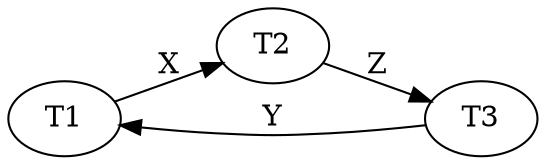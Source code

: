 digraph NFA1 {
    rankdir="LR"

    T1 [label="T1"]
    T2 [label="T2"]
    T3 [label="T3"]

    T1->T2 [label="X"]
    T2->T3 [label="Z"]
    T3->T1 [label="Y"]

}
